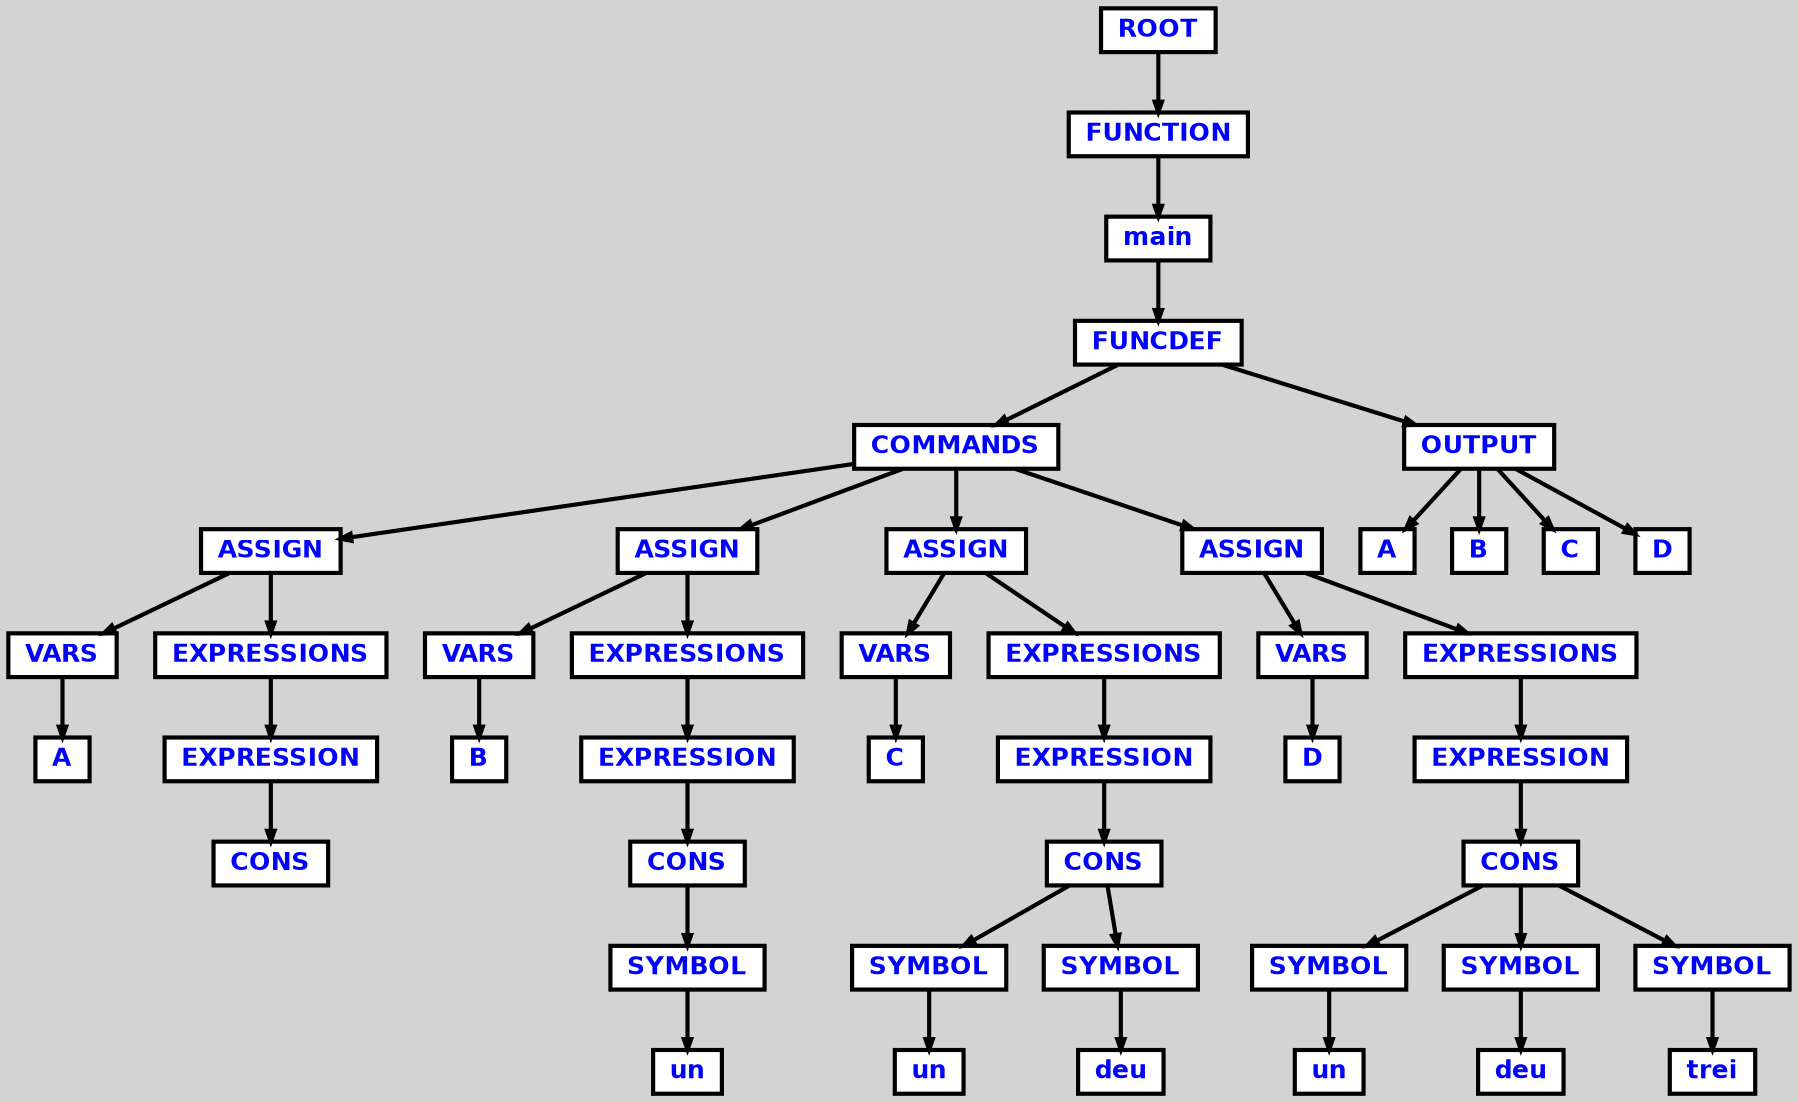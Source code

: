 digraph {

	ordering=out;
	ranksep=.4;
	bgcolor="lightgrey"; node [shape=box, fixedsize=false, fontsize=12, fontname="Helvetica-bold", fontcolor="blue"
		width=.25, height=.25, color="black", fillcolor="white", style="filled, solid, bold"];
	edge [arrowsize=.5, color="black", style="bold"]

  n0 [label="ROOT"];
  n1 [label="FUNCTION"];
  n1 [label="FUNCTION"];
  n2 [label="main"];
  n2 [label="main"];
  n3 [label="FUNCDEF"];
  n3 [label="FUNCDEF"];
  n4 [label="COMMANDS"];
  n4 [label="COMMANDS"];
  n5 [label="ASSIGN"];
  n5 [label="ASSIGN"];
  n6 [label="VARS"];
  n6 [label="VARS"];
  n7 [label="A"];
  n8 [label="EXPRESSIONS"];
  n8 [label="EXPRESSIONS"];
  n9 [label="EXPRESSION"];
  n9 [label="EXPRESSION"];
  n10 [label="CONS"];
  n11 [label="ASSIGN"];
  n11 [label="ASSIGN"];
  n12 [label="VARS"];
  n12 [label="VARS"];
  n13 [label="B"];
  n14 [label="EXPRESSIONS"];
  n14 [label="EXPRESSIONS"];
  n15 [label="EXPRESSION"];
  n15 [label="EXPRESSION"];
  n16 [label="CONS"];
  n16 [label="CONS"];
  n17 [label="SYMBOL"];
  n17 [label="SYMBOL"];
  n18 [label="un"];
  n19 [label="ASSIGN"];
  n19 [label="ASSIGN"];
  n20 [label="VARS"];
  n20 [label="VARS"];
  n21 [label="C"];
  n22 [label="EXPRESSIONS"];
  n22 [label="EXPRESSIONS"];
  n23 [label="EXPRESSION"];
  n23 [label="EXPRESSION"];
  n24 [label="CONS"];
  n24 [label="CONS"];
  n25 [label="SYMBOL"];
  n25 [label="SYMBOL"];
  n26 [label="un"];
  n27 [label="SYMBOL"];
  n27 [label="SYMBOL"];
  n28 [label="deu"];
  n29 [label="ASSIGN"];
  n29 [label="ASSIGN"];
  n30 [label="VARS"];
  n30 [label="VARS"];
  n31 [label="D"];
  n32 [label="EXPRESSIONS"];
  n32 [label="EXPRESSIONS"];
  n33 [label="EXPRESSION"];
  n33 [label="EXPRESSION"];
  n34 [label="CONS"];
  n34 [label="CONS"];
  n35 [label="SYMBOL"];
  n35 [label="SYMBOL"];
  n36 [label="un"];
  n37 [label="SYMBOL"];
  n37 [label="SYMBOL"];
  n38 [label="deu"];
  n39 [label="SYMBOL"];
  n39 [label="SYMBOL"];
  n40 [label="trei"];
  n41 [label="OUTPUT"];
  n41 [label="OUTPUT"];
  n42 [label="A"];
  n43 [label="B"];
  n44 [label="C"];
  n45 [label="D"];

  n0 -> n1 // "ROOT" -> "FUNCTION"
  n1 -> n2 // "FUNCTION" -> "main"
  n2 -> n3 // "main" -> "FUNCDEF"
  n3 -> n4 // "FUNCDEF" -> "COMMANDS"
  n4 -> n5 // "COMMANDS" -> "ASSIGN"
  n5 -> n6 // "ASSIGN" -> "VARS"
  n6 -> n7 // "VARS" -> "A"
  n5 -> n8 // "ASSIGN" -> "EXPRESSIONS"
  n8 -> n9 // "EXPRESSIONS" -> "EXPRESSION"
  n9 -> n10 // "EXPRESSION" -> "CONS"
  n4 -> n11 // "COMMANDS" -> "ASSIGN"
  n11 -> n12 // "ASSIGN" -> "VARS"
  n12 -> n13 // "VARS" -> "B"
  n11 -> n14 // "ASSIGN" -> "EXPRESSIONS"
  n14 -> n15 // "EXPRESSIONS" -> "EXPRESSION"
  n15 -> n16 // "EXPRESSION" -> "CONS"
  n16 -> n17 // "CONS" -> "SYMBOL"
  n17 -> n18 // "SYMBOL" -> "un"
  n4 -> n19 // "COMMANDS" -> "ASSIGN"
  n19 -> n20 // "ASSIGN" -> "VARS"
  n20 -> n21 // "VARS" -> "C"
  n19 -> n22 // "ASSIGN" -> "EXPRESSIONS"
  n22 -> n23 // "EXPRESSIONS" -> "EXPRESSION"
  n23 -> n24 // "EXPRESSION" -> "CONS"
  n24 -> n25 // "CONS" -> "SYMBOL"
  n25 -> n26 // "SYMBOL" -> "un"
  n24 -> n27 // "CONS" -> "SYMBOL"
  n27 -> n28 // "SYMBOL" -> "deu"
  n4 -> n29 // "COMMANDS" -> "ASSIGN"
  n29 -> n30 // "ASSIGN" -> "VARS"
  n30 -> n31 // "VARS" -> "D"
  n29 -> n32 // "ASSIGN" -> "EXPRESSIONS"
  n32 -> n33 // "EXPRESSIONS" -> "EXPRESSION"
  n33 -> n34 // "EXPRESSION" -> "CONS"
  n34 -> n35 // "CONS" -> "SYMBOL"
  n35 -> n36 // "SYMBOL" -> "un"
  n34 -> n37 // "CONS" -> "SYMBOL"
  n37 -> n38 // "SYMBOL" -> "deu"
  n34 -> n39 // "CONS" -> "SYMBOL"
  n39 -> n40 // "SYMBOL" -> "trei"
  n3 -> n41 // "FUNCDEF" -> "OUTPUT"
  n41 -> n42 // "OUTPUT" -> "A"
  n41 -> n43 // "OUTPUT" -> "B"
  n41 -> n44 // "OUTPUT" -> "C"
  n41 -> n45 // "OUTPUT" -> "D"

}
